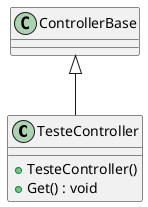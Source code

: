@startuml
class TesteController {
    + TesteController()
    + Get() : void
}
ControllerBase <|-- TesteController
@enduml
